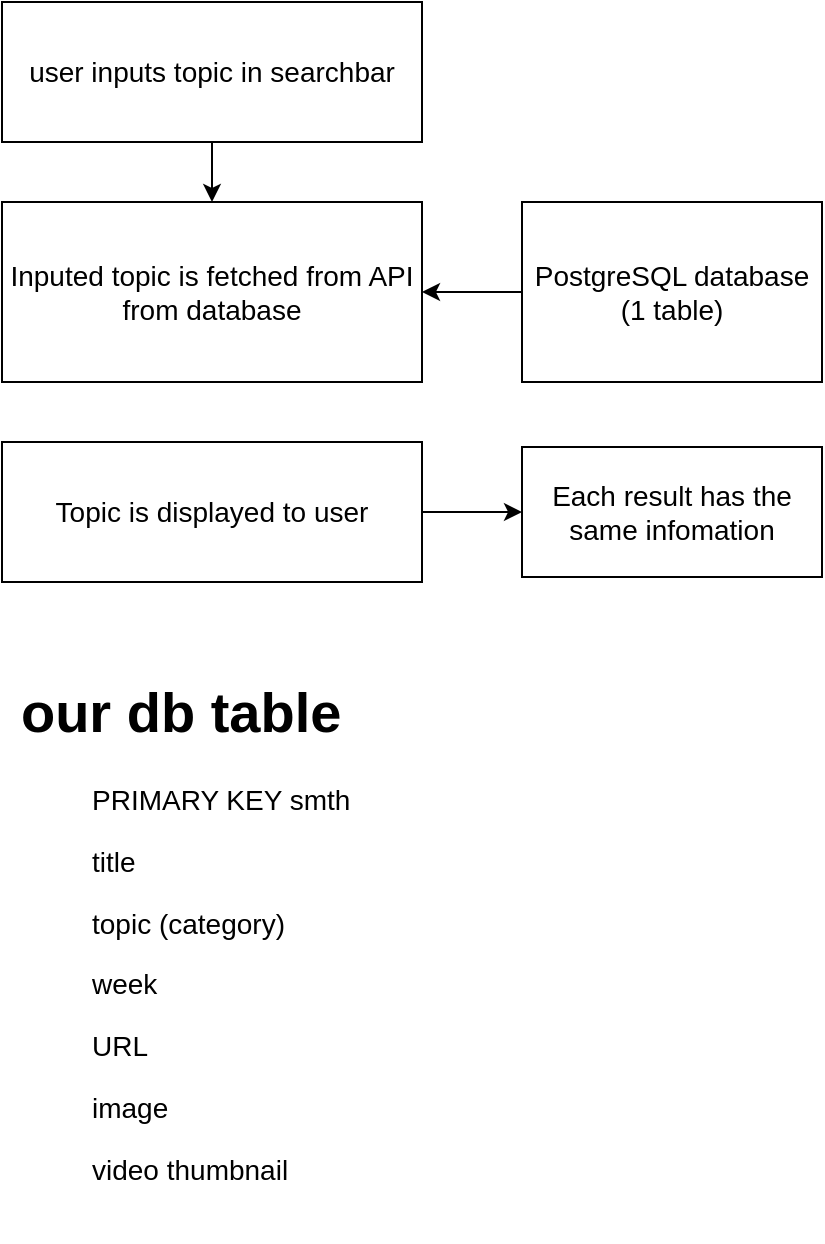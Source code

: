 <mxfile>
    <diagram id="Z4tLATWRonfAbU48F7Hh" name="Page-1">
        <mxGraphModel dx="1230" dy="575" grid="1" gridSize="10" guides="1" tooltips="1" connect="1" arrows="1" fold="1" page="1" pageScale="1" pageWidth="827" pageHeight="1169" math="0" shadow="0">
            <root>
                <mxCell id="0"/>
                <mxCell id="1" parent="0"/>
                <mxCell id="2" value="&lt;font style=&quot;font-size: 14px&quot;&gt;user inputs topic in searchbar&lt;/font&gt;" style="rounded=0;whiteSpace=wrap;html=1;" parent="1" vertex="1">
                    <mxGeometry x="280" y="70" width="210" height="70" as="geometry"/>
                </mxCell>
                <mxCell id="3" value="" style="endArrow=classic;html=1;exitX=0.5;exitY=1;exitDx=0;exitDy=0;entryX=0.5;entryY=0;entryDx=0;entryDy=0;" parent="1" edge="1" target="4" source="2">
                    <mxGeometry width="50" height="50" relative="1" as="geometry">
                        <mxPoint x="384.5" y="150" as="sourcePoint"/>
                        <mxPoint x="384.5" y="230" as="targetPoint"/>
                    </mxGeometry>
                </mxCell>
                <mxCell id="4" value="&lt;font style=&quot;font-size: 14px&quot;&gt;Inputed topic is fetched from API from database&lt;/font&gt;" style="rounded=0;whiteSpace=wrap;html=1;" parent="1" vertex="1">
                    <mxGeometry x="280" y="170" width="210" height="90" as="geometry"/>
                </mxCell>
                <mxCell id="5" value="" style="endArrow=classic;html=1;" parent="1" edge="1" target="6">
                    <mxGeometry width="50" height="50" relative="1" as="geometry">
                        <mxPoint x="384.5" y="300" as="sourcePoint"/>
                        <mxPoint x="384.5" y="380" as="targetPoint"/>
                    </mxGeometry>
                </mxCell>
                <mxCell id="8" value="" style="edgeStyle=none;html=1;" edge="1" parent="1" source="6" target="7">
                    <mxGeometry relative="1" as="geometry"/>
                </mxCell>
                <mxCell id="6" value="&lt;font style=&quot;font-size: 14px&quot;&gt;Topic is displayed to user&lt;/font&gt;" style="rounded=0;whiteSpace=wrap;html=1;" vertex="1" parent="1">
                    <mxGeometry x="280" y="290" width="210" height="70" as="geometry"/>
                </mxCell>
                <mxCell id="7" value="&lt;font style=&quot;font-size: 14px&quot;&gt;Each result has the same infomation&lt;/font&gt;" style="whiteSpace=wrap;html=1;rounded=0;" vertex="1" parent="1">
                    <mxGeometry x="540" y="292.5" width="150" height="65" as="geometry"/>
                </mxCell>
                <mxCell id="13" value="" style="edgeStyle=none;html=1;fontSize=14;" edge="1" parent="1" source="10" target="4">
                    <mxGeometry relative="1" as="geometry"/>
                </mxCell>
                <mxCell id="10" value="PostgreSQL database (1 table)" style="rounded=0;whiteSpace=wrap;html=1;fontSize=14;" vertex="1" parent="1">
                    <mxGeometry x="540" y="170" width="150" height="90" as="geometry"/>
                </mxCell>
                <mxCell id="14" value="&lt;h1 style=&quot;text-align: center&quot;&gt;our db table&lt;/h1&gt;&lt;blockquote style=&quot;margin: 0 0 0 40px ; border: none ; padding: 0px&quot;&gt;&lt;p style=&quot;text-align: center&quot;&gt;PRIMARY KEY smth&lt;/p&gt;&lt;p&gt;title&lt;/p&gt;&lt;p&gt;topic (category)&lt;/p&gt;&lt;p&gt;week&lt;/p&gt;&lt;p&gt;URL&lt;/p&gt;&lt;p&gt;image&lt;/p&gt;&lt;p&gt;video thumbnail&amp;nbsp;&lt;/p&gt;&lt;/blockquote&gt;&lt;p&gt;&lt;br&gt;&lt;/p&gt;&lt;p&gt;&lt;br&gt;&lt;/p&gt;" style="text;html=1;strokeColor=none;fillColor=none;spacing=5;spacingTop=-20;whiteSpace=wrap;overflow=hidden;rounded=0;fontSize=14;" vertex="1" parent="1">
                    <mxGeometry x="280" y="400" width="200" height="290" as="geometry"/>
                </mxCell>
            </root>
        </mxGraphModel>
    </diagram>
</mxfile>